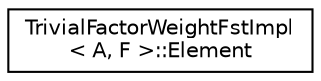 digraph "Graphical Class Hierarchy"
{
  edge [fontname="Helvetica",fontsize="10",labelfontname="Helvetica",labelfontsize="10"];
  node [fontname="Helvetica",fontsize="10",shape=record];
  rankdir="LR";
  Node0 [label="TrivialFactorWeightFstImpl\l\< A, F \>::Element",height=0.2,width=0.4,color="black", fillcolor="white", style="filled",URL="$structfst_1_1internal_1_1TrivialFactorWeightFstImpl_1_1Element.html"];
}
